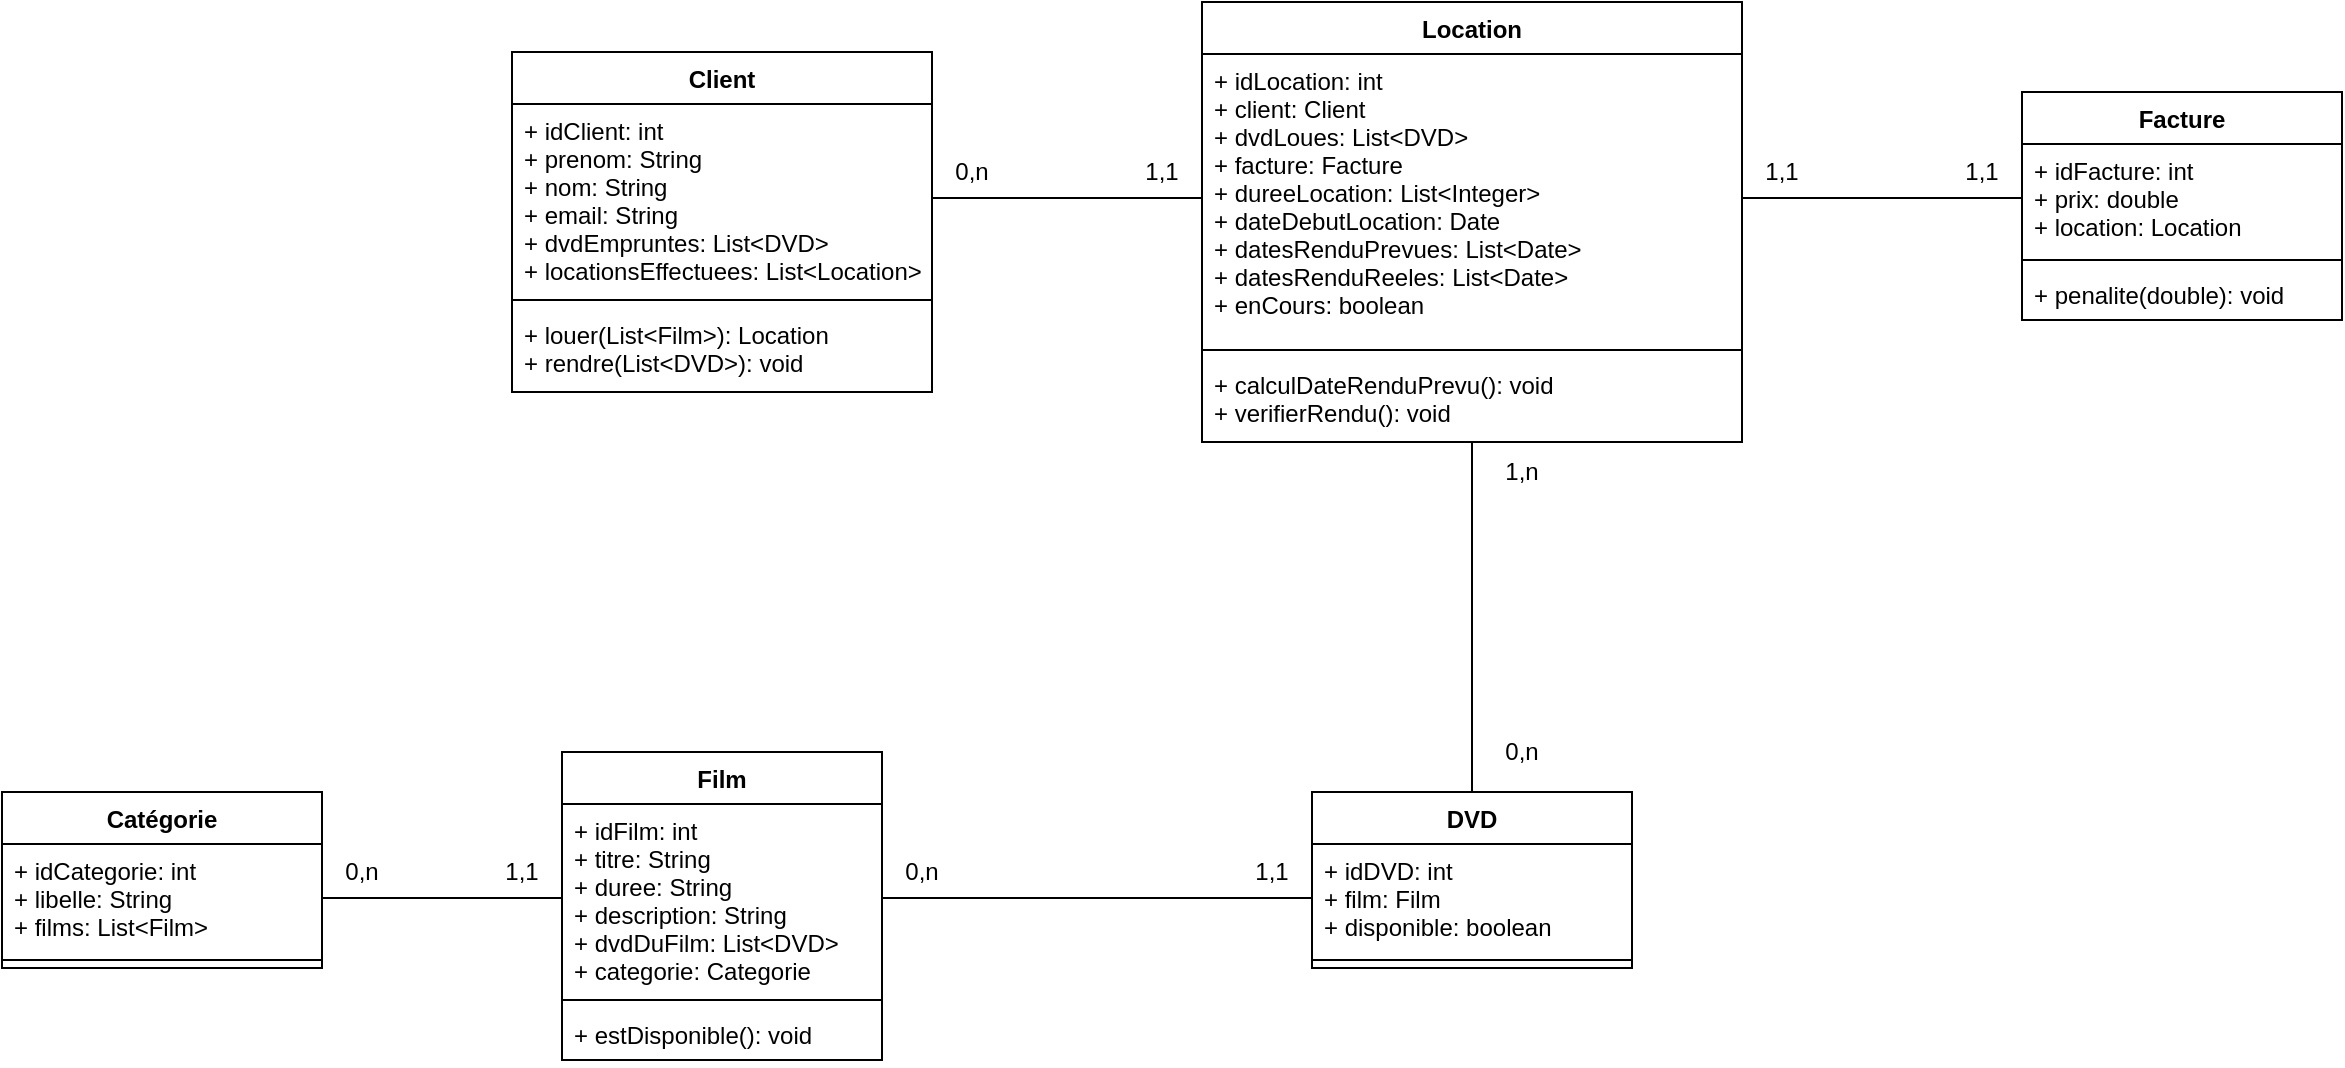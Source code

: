 <mxfile version="13.7.8" type="device"><diagram id="g0s8XA-RmTwMgAki6e6W" name="Page-1"><mxGraphModel dx="1422" dy="767" grid="1" gridSize="10" guides="1" tooltips="1" connect="1" arrows="1" fold="1" page="1" pageScale="1" pageWidth="827" pageHeight="1169" math="0" shadow="0"><root><mxCell id="0"/><mxCell id="1" parent="0"/><mxCell id="i4cPJAAMb9TOyq3o_W7t-9" value="Film" style="swimlane;fontStyle=1;align=center;verticalAlign=top;childLayout=stackLayout;horizontal=1;startSize=26;horizontalStack=0;resizeParent=1;resizeParentMax=0;resizeLast=0;collapsible=1;marginBottom=0;" vertex="1" parent="1"><mxGeometry x="320" y="410" width="160" height="154" as="geometry"/></mxCell><mxCell id="i4cPJAAMb9TOyq3o_W7t-10" value="+ idFilm: int&#xA;+ titre: String&#xA;+ duree: String&#xA;+ description: String&#xA;+ dvdDuFilm: List&lt;DVD&gt;&#xA;+ categorie: Categorie&#xA;" style="text;strokeColor=none;fillColor=none;align=left;verticalAlign=top;spacingLeft=4;spacingRight=4;overflow=hidden;rotatable=0;points=[[0,0.5],[1,0.5]];portConstraint=eastwest;" vertex="1" parent="i4cPJAAMb9TOyq3o_W7t-9"><mxGeometry y="26" width="160" height="94" as="geometry"/></mxCell><mxCell id="i4cPJAAMb9TOyq3o_W7t-11" value="" style="line;strokeWidth=1;fillColor=none;align=left;verticalAlign=middle;spacingTop=-1;spacingLeft=3;spacingRight=3;rotatable=0;labelPosition=right;points=[];portConstraint=eastwest;" vertex="1" parent="i4cPJAAMb9TOyq3o_W7t-9"><mxGeometry y="120" width="160" height="8" as="geometry"/></mxCell><mxCell id="i4cPJAAMb9TOyq3o_W7t-12" value="+ estDisponible(): void" style="text;strokeColor=none;fillColor=none;align=left;verticalAlign=top;spacingLeft=4;spacingRight=4;overflow=hidden;rotatable=0;points=[[0,0.5],[1,0.5]];portConstraint=eastwest;" vertex="1" parent="i4cPJAAMb9TOyq3o_W7t-9"><mxGeometry y="128" width="160" height="26" as="geometry"/></mxCell><mxCell id="i4cPJAAMb9TOyq3o_W7t-5" value="Location" style="swimlane;fontStyle=1;align=center;verticalAlign=top;childLayout=stackLayout;horizontal=1;startSize=26;horizontalStack=0;resizeParent=1;resizeParentMax=0;resizeLast=0;collapsible=1;marginBottom=0;" vertex="1" parent="1"><mxGeometry x="640" y="35" width="270" height="220" as="geometry"/></mxCell><mxCell id="i4cPJAAMb9TOyq3o_W7t-6" value="+ idLocation: int&#xA;+ client: Client&#xA;+ dvdLoues: List&lt;DVD&gt;&#xA;+ facture: Facture&#xA;+ dureeLocation: List&lt;Integer&gt;&#xA;+ dateDebutLocation: Date&#xA;+ datesRenduPrevues: List&lt;Date&gt;&#xA;+ datesRenduReeles: List&lt;Date&gt;&#xA;+ enCours: boolean&#xA;" style="text;strokeColor=none;fillColor=none;align=left;verticalAlign=top;spacingLeft=4;spacingRight=4;overflow=hidden;rotatable=0;points=[[0,0.5],[1,0.5]];portConstraint=eastwest;" vertex="1" parent="i4cPJAAMb9TOyq3o_W7t-5"><mxGeometry y="26" width="270" height="144" as="geometry"/></mxCell><mxCell id="i4cPJAAMb9TOyq3o_W7t-7" value="" style="line;strokeWidth=1;fillColor=none;align=left;verticalAlign=middle;spacingTop=-1;spacingLeft=3;spacingRight=3;rotatable=0;labelPosition=right;points=[];portConstraint=eastwest;" vertex="1" parent="i4cPJAAMb9TOyq3o_W7t-5"><mxGeometry y="170" width="270" height="8" as="geometry"/></mxCell><mxCell id="i4cPJAAMb9TOyq3o_W7t-8" value="+ calculDateRenduPrevu(): void&#xA;+ verifierRendu(): void&#xA;" style="text;strokeColor=none;fillColor=none;align=left;verticalAlign=top;spacingLeft=4;spacingRight=4;overflow=hidden;rotatable=0;points=[[0,0.5],[1,0.5]];portConstraint=eastwest;" vertex="1" parent="i4cPJAAMb9TOyq3o_W7t-5"><mxGeometry y="178" width="270" height="42" as="geometry"/></mxCell><mxCell id="i4cPJAAMb9TOyq3o_W7t-26" value="" style="endArrow=none;html=1;exitX=1;exitY=0.5;exitDx=0;exitDy=0;entryX=0;entryY=0.5;entryDx=0;entryDy=0;" edge="1" parent="1" source="i4cPJAAMb9TOyq3o_W7t-2" target="i4cPJAAMb9TOyq3o_W7t-6"><mxGeometry width="50" height="50" relative="1" as="geometry"><mxPoint x="560" y="250" as="sourcePoint"/><mxPoint x="610" y="200" as="targetPoint"/></mxGeometry></mxCell><mxCell id="i4cPJAAMb9TOyq3o_W7t-27" value="" style="endArrow=none;html=1;exitX=0;exitY=0.5;exitDx=0;exitDy=0;entryX=1;entryY=0.5;entryDx=0;entryDy=0;" edge="1" parent="1" source="i4cPJAAMb9TOyq3o_W7t-23" target="i4cPJAAMb9TOyq3o_W7t-6"><mxGeometry width="50" height="50" relative="1" as="geometry"><mxPoint x="510" y="143" as="sourcePoint"/><mxPoint x="650" y="143" as="targetPoint"/></mxGeometry></mxCell><mxCell id="i4cPJAAMb9TOyq3o_W7t-28" value="" style="endArrow=none;html=1;exitX=0.5;exitY=0;exitDx=0;exitDy=0;entryX=0.5;entryY=1;entryDx=0;entryDy=0;" edge="1" parent="1" source="i4cPJAAMb9TOyq3o_W7t-18" target="i4cPJAAMb9TOyq3o_W7t-5"><mxGeometry width="50" height="50" relative="1" as="geometry"><mxPoint x="520" y="153" as="sourcePoint"/><mxPoint x="610" y="350" as="targetPoint"/></mxGeometry></mxCell><mxCell id="i4cPJAAMb9TOyq3o_W7t-22" value="Facture" style="swimlane;fontStyle=1;align=center;verticalAlign=top;childLayout=stackLayout;horizontal=1;startSize=26;horizontalStack=0;resizeParent=1;resizeParentMax=0;resizeLast=0;collapsible=1;marginBottom=0;" vertex="1" parent="1"><mxGeometry x="1050" y="80" width="160" height="114" as="geometry"><mxRectangle x="1040" y="10" width="80" height="26" as="alternateBounds"/></mxGeometry></mxCell><mxCell id="i4cPJAAMb9TOyq3o_W7t-23" value="+ idFacture: int&#xA;+ prix: double&#xA;+ location: Location&#xA;" style="text;strokeColor=none;fillColor=none;align=left;verticalAlign=top;spacingLeft=4;spacingRight=4;overflow=hidden;rotatable=0;points=[[0,0.5],[1,0.5]];portConstraint=eastwest;" vertex="1" parent="i4cPJAAMb9TOyq3o_W7t-22"><mxGeometry y="26" width="160" height="54" as="geometry"/></mxCell><mxCell id="i4cPJAAMb9TOyq3o_W7t-24" value="" style="line;strokeWidth=1;fillColor=none;align=left;verticalAlign=middle;spacingTop=-1;spacingLeft=3;spacingRight=3;rotatable=0;labelPosition=right;points=[];portConstraint=eastwest;" vertex="1" parent="i4cPJAAMb9TOyq3o_W7t-22"><mxGeometry y="80" width="160" height="8" as="geometry"/></mxCell><mxCell id="i4cPJAAMb9TOyq3o_W7t-25" value="+ penalite(double): void" style="text;strokeColor=none;fillColor=none;align=left;verticalAlign=top;spacingLeft=4;spacingRight=4;overflow=hidden;rotatable=0;points=[[0,0.5],[1,0.5]];portConstraint=eastwest;" vertex="1" parent="i4cPJAAMb9TOyq3o_W7t-22"><mxGeometry y="88" width="160" height="26" as="geometry"/></mxCell><mxCell id="i4cPJAAMb9TOyq3o_W7t-29" value="" style="endArrow=none;html=1;exitX=0;exitY=0.5;exitDx=0;exitDy=0;entryX=1;entryY=0.5;entryDx=0;entryDy=0;" edge="1" parent="1" source="i4cPJAAMb9TOyq3o_W7t-19" target="i4cPJAAMb9TOyq3o_W7t-10"><mxGeometry width="50" height="50" relative="1" as="geometry"><mxPoint x="530" y="163" as="sourcePoint"/><mxPoint x="670" y="163" as="targetPoint"/></mxGeometry></mxCell><mxCell id="i4cPJAAMb9TOyq3o_W7t-18" value="DVD" style="swimlane;fontStyle=1;align=center;verticalAlign=top;childLayout=stackLayout;horizontal=1;startSize=26;horizontalStack=0;resizeParent=1;resizeParentMax=0;resizeLast=0;collapsible=1;marginBottom=0;" vertex="1" parent="1"><mxGeometry x="695" y="430" width="160" height="88" as="geometry"/></mxCell><mxCell id="i4cPJAAMb9TOyq3o_W7t-19" value="+ idDVD: int&#xA;+ film: Film&#xA;+ disponible: boolean&#xA;" style="text;strokeColor=none;fillColor=none;align=left;verticalAlign=top;spacingLeft=4;spacingRight=4;overflow=hidden;rotatable=0;points=[[0,0.5],[1,0.5]];portConstraint=eastwest;" vertex="1" parent="i4cPJAAMb9TOyq3o_W7t-18"><mxGeometry y="26" width="160" height="54" as="geometry"/></mxCell><mxCell id="i4cPJAAMb9TOyq3o_W7t-20" value="" style="line;strokeWidth=1;fillColor=none;align=left;verticalAlign=middle;spacingTop=-1;spacingLeft=3;spacingRight=3;rotatable=0;labelPosition=right;points=[];portConstraint=eastwest;" vertex="1" parent="i4cPJAAMb9TOyq3o_W7t-18"><mxGeometry y="80" width="160" height="8" as="geometry"/></mxCell><mxCell id="i4cPJAAMb9TOyq3o_W7t-30" value="" style="endArrow=none;html=1;exitX=0;exitY=0.5;exitDx=0;exitDy=0;entryX=1;entryY=0.5;entryDx=0;entryDy=0;" edge="1" parent="1" source="i4cPJAAMb9TOyq3o_W7t-10" target="i4cPJAAMb9TOyq3o_W7t-14"><mxGeometry width="50" height="50" relative="1" as="geometry"><mxPoint x="540" y="173" as="sourcePoint"/><mxPoint x="680" y="173" as="targetPoint"/></mxGeometry></mxCell><mxCell id="i4cPJAAMb9TOyq3o_W7t-13" value="Catégorie" style="swimlane;fontStyle=1;align=center;verticalAlign=top;childLayout=stackLayout;horizontal=1;startSize=26;horizontalStack=0;resizeParent=1;resizeParentMax=0;resizeLast=0;collapsible=1;marginBottom=0;" vertex="1" parent="1"><mxGeometry x="40" y="430" width="160" height="88" as="geometry"/></mxCell><mxCell id="i4cPJAAMb9TOyq3o_W7t-14" value="+ idCategorie: int&#xA;+ libelle: String&#xA;+ films: List&lt;Film&gt;&#xA;" style="text;strokeColor=none;fillColor=none;align=left;verticalAlign=top;spacingLeft=4;spacingRight=4;overflow=hidden;rotatable=0;points=[[0,0.5],[1,0.5]];portConstraint=eastwest;" vertex="1" parent="i4cPJAAMb9TOyq3o_W7t-13"><mxGeometry y="26" width="160" height="54" as="geometry"/></mxCell><mxCell id="i4cPJAAMb9TOyq3o_W7t-15" value="" style="line;strokeWidth=1;fillColor=none;align=left;verticalAlign=middle;spacingTop=-1;spacingLeft=3;spacingRight=3;rotatable=0;labelPosition=right;points=[];portConstraint=eastwest;" vertex="1" parent="i4cPJAAMb9TOyq3o_W7t-13"><mxGeometry y="80" width="160" height="8" as="geometry"/></mxCell><mxCell id="i4cPJAAMb9TOyq3o_W7t-1" value="Client" style="swimlane;fontStyle=1;align=center;verticalAlign=top;childLayout=stackLayout;horizontal=1;startSize=26;horizontalStack=0;resizeParent=1;resizeParentMax=0;resizeLast=0;collapsible=1;marginBottom=0;" vertex="1" parent="1"><mxGeometry x="295" y="60" width="210" height="170" as="geometry"/></mxCell><mxCell id="i4cPJAAMb9TOyq3o_W7t-2" value="+ idClient: int&#xA;+ prenom: String&#xA;+ nom: String&#xA;+ email: String&#xA;+ dvdEmpruntes: List&lt;DVD&gt;&#xA;+ locationsEffectuees: List&lt;Location&gt;&#xA;" style="text;strokeColor=none;fillColor=none;align=left;verticalAlign=top;spacingLeft=4;spacingRight=4;overflow=hidden;rotatable=0;points=[[0,0.5],[1,0.5]];portConstraint=eastwest;" vertex="1" parent="i4cPJAAMb9TOyq3o_W7t-1"><mxGeometry y="26" width="210" height="94" as="geometry"/></mxCell><mxCell id="i4cPJAAMb9TOyq3o_W7t-3" value="" style="line;strokeWidth=1;fillColor=none;align=left;verticalAlign=middle;spacingTop=-1;spacingLeft=3;spacingRight=3;rotatable=0;labelPosition=right;points=[];portConstraint=eastwest;" vertex="1" parent="i4cPJAAMb9TOyq3o_W7t-1"><mxGeometry y="120" width="210" height="8" as="geometry"/></mxCell><mxCell id="i4cPJAAMb9TOyq3o_W7t-4" value="+ louer(List&lt;Film&gt;): Location&#xA;+ rendre(List&lt;DVD&gt;): void&#xA;" style="text;strokeColor=none;fillColor=none;align=left;verticalAlign=top;spacingLeft=4;spacingRight=4;overflow=hidden;rotatable=0;points=[[0,0.5],[1,0.5]];portConstraint=eastwest;" vertex="1" parent="i4cPJAAMb9TOyq3o_W7t-1"><mxGeometry y="128" width="210" height="42" as="geometry"/></mxCell><mxCell id="i4cPJAAMb9TOyq3o_W7t-31" value="0,n" style="text;html=1;strokeColor=none;fillColor=none;align=center;verticalAlign=middle;whiteSpace=wrap;rounded=0;" vertex="1" parent="1"><mxGeometry x="505" y="110" width="40" height="20" as="geometry"/></mxCell><mxCell id="i4cPJAAMb9TOyq3o_W7t-32" value="1,1" style="text;html=1;strokeColor=none;fillColor=none;align=center;verticalAlign=middle;whiteSpace=wrap;rounded=0;" vertex="1" parent="1"><mxGeometry x="600" y="110" width="40" height="20" as="geometry"/></mxCell><mxCell id="i4cPJAAMb9TOyq3o_W7t-33" value="1,1" style="text;html=1;strokeColor=none;fillColor=none;align=center;verticalAlign=middle;whiteSpace=wrap;rounded=0;" vertex="1" parent="1"><mxGeometry x="910" y="110" width="40" height="20" as="geometry"/></mxCell><mxCell id="i4cPJAAMb9TOyq3o_W7t-34" value="1,1" style="text;html=1;strokeColor=none;fillColor=none;align=center;verticalAlign=middle;whiteSpace=wrap;rounded=0;" vertex="1" parent="1"><mxGeometry x="1010" y="105" width="40" height="30" as="geometry"/></mxCell><mxCell id="i4cPJAAMb9TOyq3o_W7t-35" value="1,n" style="text;html=1;strokeColor=none;fillColor=none;align=center;verticalAlign=middle;whiteSpace=wrap;rounded=0;" vertex="1" parent="1"><mxGeometry x="780" y="260" width="40" height="20" as="geometry"/></mxCell><mxCell id="i4cPJAAMb9TOyq3o_W7t-36" value="0,n" style="text;html=1;strokeColor=none;fillColor=none;align=center;verticalAlign=middle;whiteSpace=wrap;rounded=0;" vertex="1" parent="1"><mxGeometry x="780" y="400" width="40" height="20" as="geometry"/></mxCell><mxCell id="i4cPJAAMb9TOyq3o_W7t-37" value="1,1" style="text;html=1;strokeColor=none;fillColor=none;align=center;verticalAlign=middle;whiteSpace=wrap;rounded=0;" vertex="1" parent="1"><mxGeometry x="655" y="460" width="40" height="20" as="geometry"/></mxCell><mxCell id="i4cPJAAMb9TOyq3o_W7t-38" value="0,n" style="text;html=1;strokeColor=none;fillColor=none;align=center;verticalAlign=middle;whiteSpace=wrap;rounded=0;" vertex="1" parent="1"><mxGeometry x="480" y="460" width="40" height="20" as="geometry"/></mxCell><mxCell id="i4cPJAAMb9TOyq3o_W7t-39" value="0,n" style="text;html=1;strokeColor=none;fillColor=none;align=center;verticalAlign=middle;whiteSpace=wrap;rounded=0;" vertex="1" parent="1"><mxGeometry x="200" y="460" width="40" height="20" as="geometry"/></mxCell><mxCell id="i4cPJAAMb9TOyq3o_W7t-41" value="1,1" style="text;html=1;strokeColor=none;fillColor=none;align=center;verticalAlign=middle;whiteSpace=wrap;rounded=0;" vertex="1" parent="1"><mxGeometry x="280" y="460" width="40" height="20" as="geometry"/></mxCell></root></mxGraphModel></diagram></mxfile>